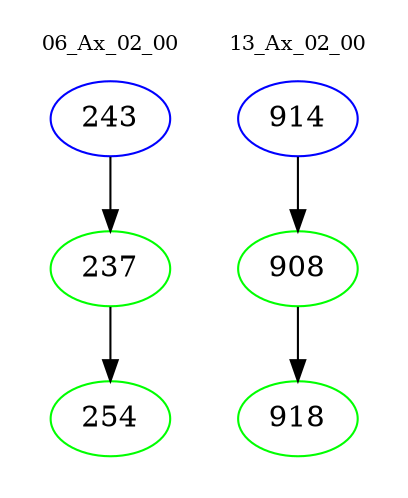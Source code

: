 digraph{
subgraph cluster_0 {
color = white
label = "06_Ax_02_00";
fontsize=10;
T0_243 [label="243", color="blue"]
T0_243 -> T0_237 [color="black"]
T0_237 [label="237", color="green"]
T0_237 -> T0_254 [color="black"]
T0_254 [label="254", color="green"]
}
subgraph cluster_1 {
color = white
label = "13_Ax_02_00";
fontsize=10;
T1_914 [label="914", color="blue"]
T1_914 -> T1_908 [color="black"]
T1_908 [label="908", color="green"]
T1_908 -> T1_918 [color="black"]
T1_918 [label="918", color="green"]
}
}
